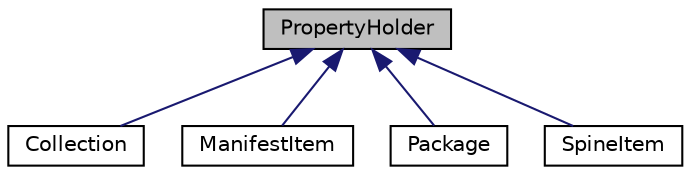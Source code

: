 digraph "PropertyHolder"
{
  edge [fontname="Helvetica",fontsize="10",labelfontname="Helvetica",labelfontsize="10"];
  node [fontname="Helvetica",fontsize="10",shape=record];
  Node1 [label="PropertyHolder",height=0.2,width=0.4,color="black", fillcolor="grey75", style="filled" fontcolor="black"];
  Node1 -> Node2 [dir="back",color="midnightblue",fontsize="10",style="solid",fontname="Helvetica"];
  Node2 [label="Collection",height=0.2,width=0.4,color="black", fillcolor="white", style="filled",URL="$class_collection.xhtml"];
  Node1 -> Node3 [dir="back",color="midnightblue",fontsize="10",style="solid",fontname="Helvetica"];
  Node3 [label="ManifestItem",height=0.2,width=0.4,color="black", fillcolor="white", style="filled",URL="$class_manifest_item.xhtml"];
  Node1 -> Node4 [dir="back",color="midnightblue",fontsize="10",style="solid",fontname="Helvetica"];
  Node4 [label="Package",height=0.2,width=0.4,color="black", fillcolor="white", style="filled",URL="$class_package.xhtml"];
  Node1 -> Node5 [dir="back",color="midnightblue",fontsize="10",style="solid",fontname="Helvetica"];
  Node5 [label="SpineItem",height=0.2,width=0.4,color="black", fillcolor="white", style="filled",URL="$class_spine_item.xhtml"];
}
